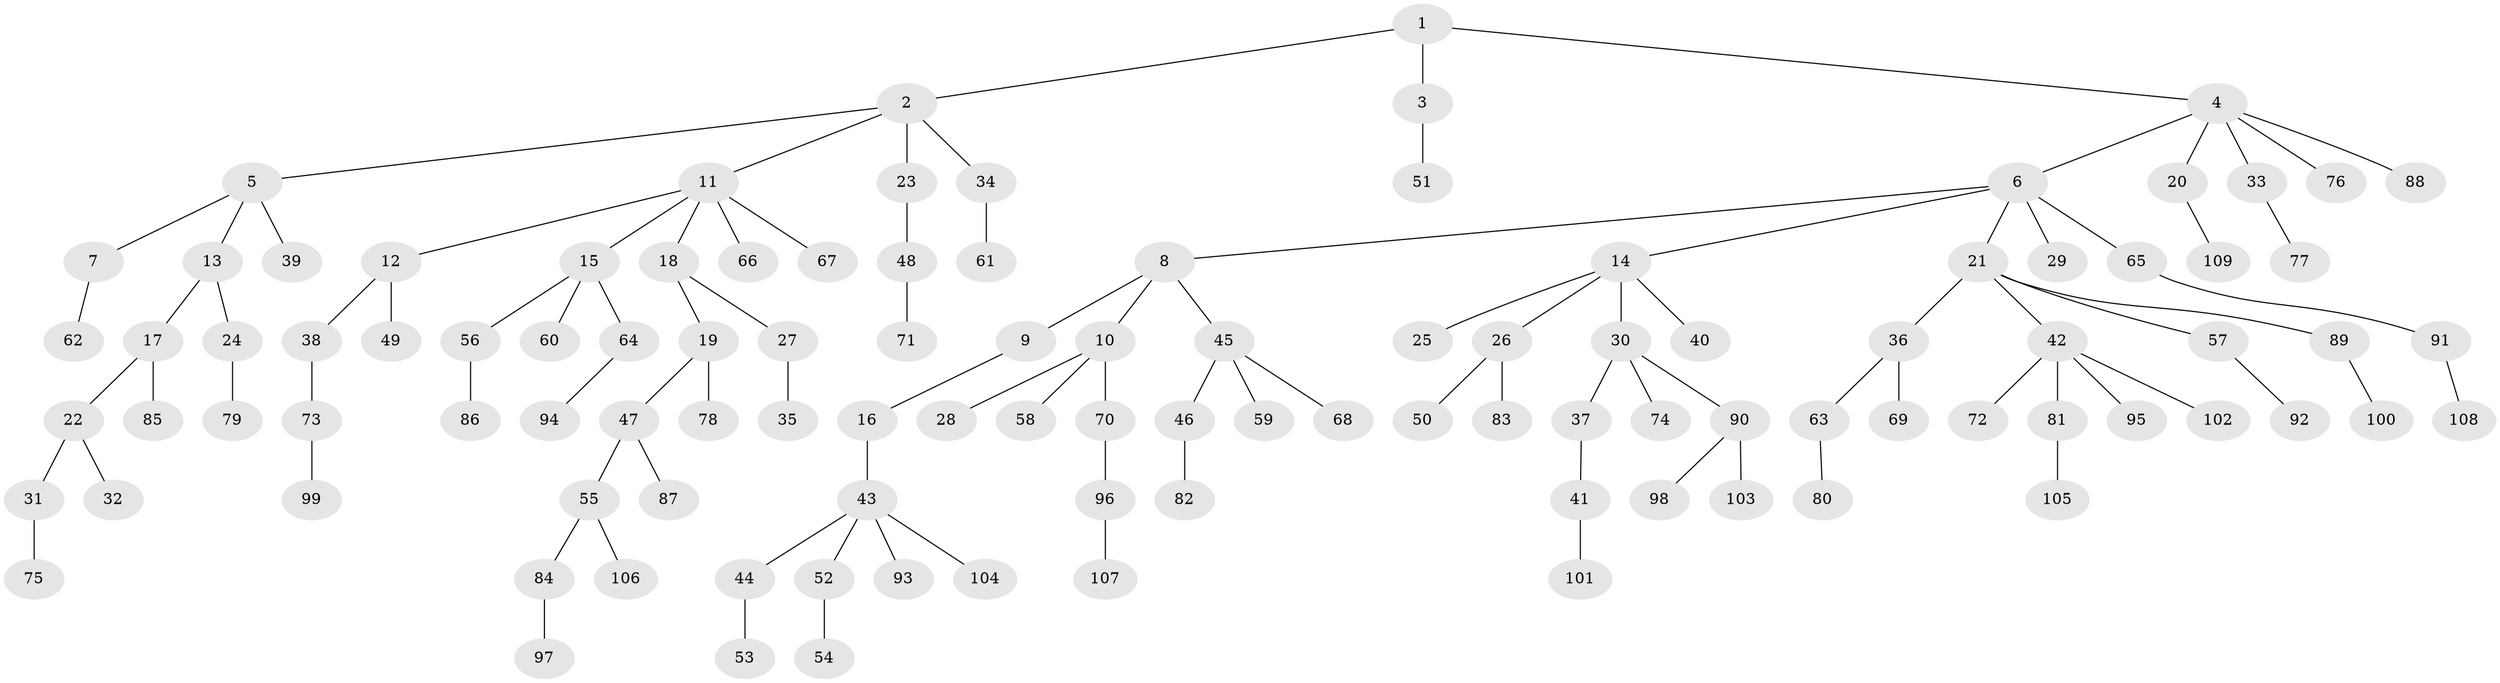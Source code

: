 // coarse degree distribution, {4: 0.13636363636363635, 2: 0.22727272727272727, 3: 0.11363636363636363, 5: 0.022727272727272728, 1: 0.5}
// Generated by graph-tools (version 1.1) at 2025/37/03/04/25 23:37:25]
// undirected, 109 vertices, 108 edges
graph export_dot {
  node [color=gray90,style=filled];
  1;
  2;
  3;
  4;
  5;
  6;
  7;
  8;
  9;
  10;
  11;
  12;
  13;
  14;
  15;
  16;
  17;
  18;
  19;
  20;
  21;
  22;
  23;
  24;
  25;
  26;
  27;
  28;
  29;
  30;
  31;
  32;
  33;
  34;
  35;
  36;
  37;
  38;
  39;
  40;
  41;
  42;
  43;
  44;
  45;
  46;
  47;
  48;
  49;
  50;
  51;
  52;
  53;
  54;
  55;
  56;
  57;
  58;
  59;
  60;
  61;
  62;
  63;
  64;
  65;
  66;
  67;
  68;
  69;
  70;
  71;
  72;
  73;
  74;
  75;
  76;
  77;
  78;
  79;
  80;
  81;
  82;
  83;
  84;
  85;
  86;
  87;
  88;
  89;
  90;
  91;
  92;
  93;
  94;
  95;
  96;
  97;
  98;
  99;
  100;
  101;
  102;
  103;
  104;
  105;
  106;
  107;
  108;
  109;
  1 -- 2;
  1 -- 3;
  1 -- 4;
  2 -- 5;
  2 -- 11;
  2 -- 23;
  2 -- 34;
  3 -- 51;
  4 -- 6;
  4 -- 20;
  4 -- 33;
  4 -- 76;
  4 -- 88;
  5 -- 7;
  5 -- 13;
  5 -- 39;
  6 -- 8;
  6 -- 14;
  6 -- 21;
  6 -- 29;
  6 -- 65;
  7 -- 62;
  8 -- 9;
  8 -- 10;
  8 -- 45;
  9 -- 16;
  10 -- 28;
  10 -- 58;
  10 -- 70;
  11 -- 12;
  11 -- 15;
  11 -- 18;
  11 -- 66;
  11 -- 67;
  12 -- 38;
  12 -- 49;
  13 -- 17;
  13 -- 24;
  14 -- 25;
  14 -- 26;
  14 -- 30;
  14 -- 40;
  15 -- 56;
  15 -- 60;
  15 -- 64;
  16 -- 43;
  17 -- 22;
  17 -- 85;
  18 -- 19;
  18 -- 27;
  19 -- 47;
  19 -- 78;
  20 -- 109;
  21 -- 36;
  21 -- 42;
  21 -- 57;
  21 -- 89;
  22 -- 31;
  22 -- 32;
  23 -- 48;
  24 -- 79;
  26 -- 50;
  26 -- 83;
  27 -- 35;
  30 -- 37;
  30 -- 74;
  30 -- 90;
  31 -- 75;
  33 -- 77;
  34 -- 61;
  36 -- 63;
  36 -- 69;
  37 -- 41;
  38 -- 73;
  41 -- 101;
  42 -- 72;
  42 -- 81;
  42 -- 95;
  42 -- 102;
  43 -- 44;
  43 -- 52;
  43 -- 93;
  43 -- 104;
  44 -- 53;
  45 -- 46;
  45 -- 59;
  45 -- 68;
  46 -- 82;
  47 -- 55;
  47 -- 87;
  48 -- 71;
  52 -- 54;
  55 -- 84;
  55 -- 106;
  56 -- 86;
  57 -- 92;
  63 -- 80;
  64 -- 94;
  65 -- 91;
  70 -- 96;
  73 -- 99;
  81 -- 105;
  84 -- 97;
  89 -- 100;
  90 -- 98;
  90 -- 103;
  91 -- 108;
  96 -- 107;
}
